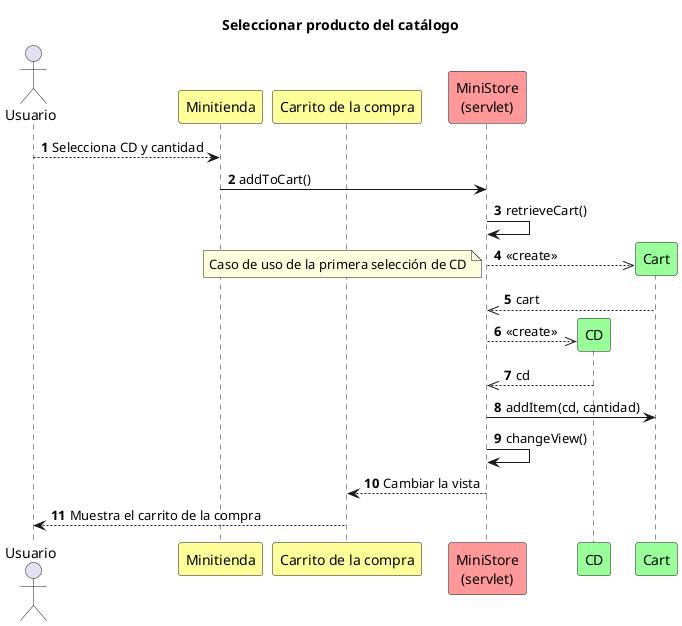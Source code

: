 @startuml
'https://plantuml.com/sequence-diagram
autonumber

title Seleccionar producto del catálogo

actor Usuario
participant "Minitienda" as Index               #ffff99
participant "Carrito de la compra" as CartPage  #ffff99
participant "MiniStore\n(servlet)" as Servlet   #ff9999
participant CD                                  #99ff99
participant Cart                                #99ff99

Usuario --> Index: Selecciona CD y cantidad
Index -> Servlet: addToCart()
Servlet -> Servlet: retrieveCart()
create Cart
Servlet -->> Cart: <<create>>
note left: Caso de uso de la primera selección de CD
return cart
create CD
Servlet -->> CD: <<create>>
return cd
Servlet -> Cart: addItem(cd, cantidad)
Servlet -> Servlet: changeView()
Servlet --> CartPage: Cambiar la vista
CartPage --> Usuario: Muestra el carrito de la compra

@enduml
